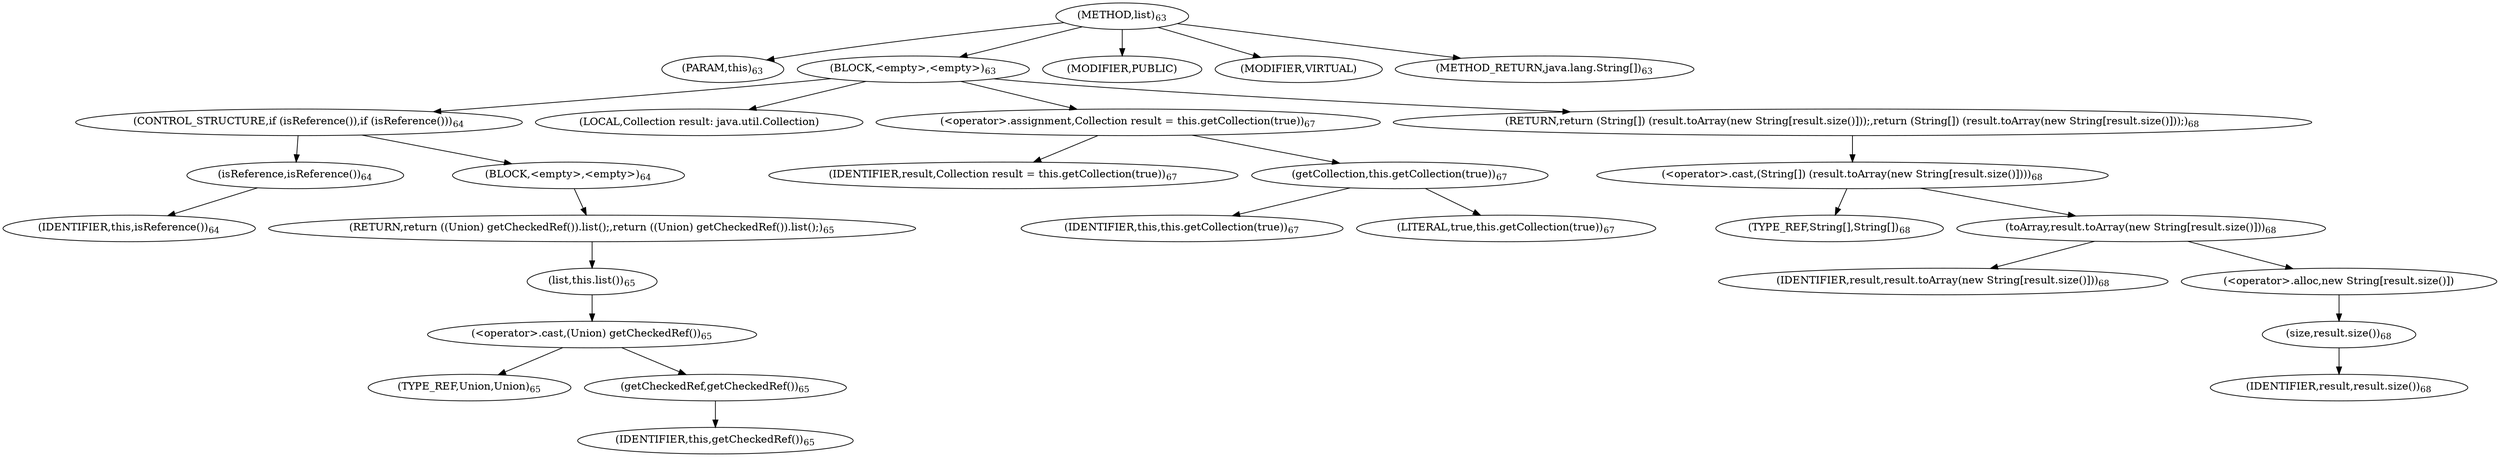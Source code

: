 digraph "list" {  
"61" [label = <(METHOD,list)<SUB>63</SUB>> ]
"6" [label = <(PARAM,this)<SUB>63</SUB>> ]
"62" [label = <(BLOCK,&lt;empty&gt;,&lt;empty&gt;)<SUB>63</SUB>> ]
"63" [label = <(CONTROL_STRUCTURE,if (isReference()),if (isReference()))<SUB>64</SUB>> ]
"64" [label = <(isReference,isReference())<SUB>64</SUB>> ]
"5" [label = <(IDENTIFIER,this,isReference())<SUB>64</SUB>> ]
"65" [label = <(BLOCK,&lt;empty&gt;,&lt;empty&gt;)<SUB>64</SUB>> ]
"66" [label = <(RETURN,return ((Union) getCheckedRef()).list();,return ((Union) getCheckedRef()).list();)<SUB>65</SUB>> ]
"67" [label = <(list,this.list())<SUB>65</SUB>> ]
"68" [label = <(&lt;operator&gt;.cast,(Union) getCheckedRef())<SUB>65</SUB>> ]
"69" [label = <(TYPE_REF,Union,Union)<SUB>65</SUB>> ]
"70" [label = <(getCheckedRef,getCheckedRef())<SUB>65</SUB>> ]
"7" [label = <(IDENTIFIER,this,getCheckedRef())<SUB>65</SUB>> ]
"71" [label = <(LOCAL,Collection result: java.util.Collection)> ]
"72" [label = <(&lt;operator&gt;.assignment,Collection result = this.getCollection(true))<SUB>67</SUB>> ]
"73" [label = <(IDENTIFIER,result,Collection result = this.getCollection(true))<SUB>67</SUB>> ]
"74" [label = <(getCollection,this.getCollection(true))<SUB>67</SUB>> ]
"8" [label = <(IDENTIFIER,this,this.getCollection(true))<SUB>67</SUB>> ]
"75" [label = <(LITERAL,true,this.getCollection(true))<SUB>67</SUB>> ]
"76" [label = <(RETURN,return (String[]) (result.toArray(new String[result.size()]));,return (String[]) (result.toArray(new String[result.size()]));)<SUB>68</SUB>> ]
"77" [label = <(&lt;operator&gt;.cast,(String[]) (result.toArray(new String[result.size()])))<SUB>68</SUB>> ]
"78" [label = <(TYPE_REF,String[],String[])<SUB>68</SUB>> ]
"79" [label = <(toArray,result.toArray(new String[result.size()]))<SUB>68</SUB>> ]
"80" [label = <(IDENTIFIER,result,result.toArray(new String[result.size()]))<SUB>68</SUB>> ]
"81" [label = <(&lt;operator&gt;.alloc,new String[result.size()])> ]
"82" [label = <(size,result.size())<SUB>68</SUB>> ]
"83" [label = <(IDENTIFIER,result,result.size())<SUB>68</SUB>> ]
"84" [label = <(MODIFIER,PUBLIC)> ]
"85" [label = <(MODIFIER,VIRTUAL)> ]
"86" [label = <(METHOD_RETURN,java.lang.String[])<SUB>63</SUB>> ]
  "61" -> "6" 
  "61" -> "62" 
  "61" -> "84" 
  "61" -> "85" 
  "61" -> "86" 
  "62" -> "63" 
  "62" -> "71" 
  "62" -> "72" 
  "62" -> "76" 
  "63" -> "64" 
  "63" -> "65" 
  "64" -> "5" 
  "65" -> "66" 
  "66" -> "67" 
  "67" -> "68" 
  "68" -> "69" 
  "68" -> "70" 
  "70" -> "7" 
  "72" -> "73" 
  "72" -> "74" 
  "74" -> "8" 
  "74" -> "75" 
  "76" -> "77" 
  "77" -> "78" 
  "77" -> "79" 
  "79" -> "80" 
  "79" -> "81" 
  "81" -> "82" 
  "82" -> "83" 
}
